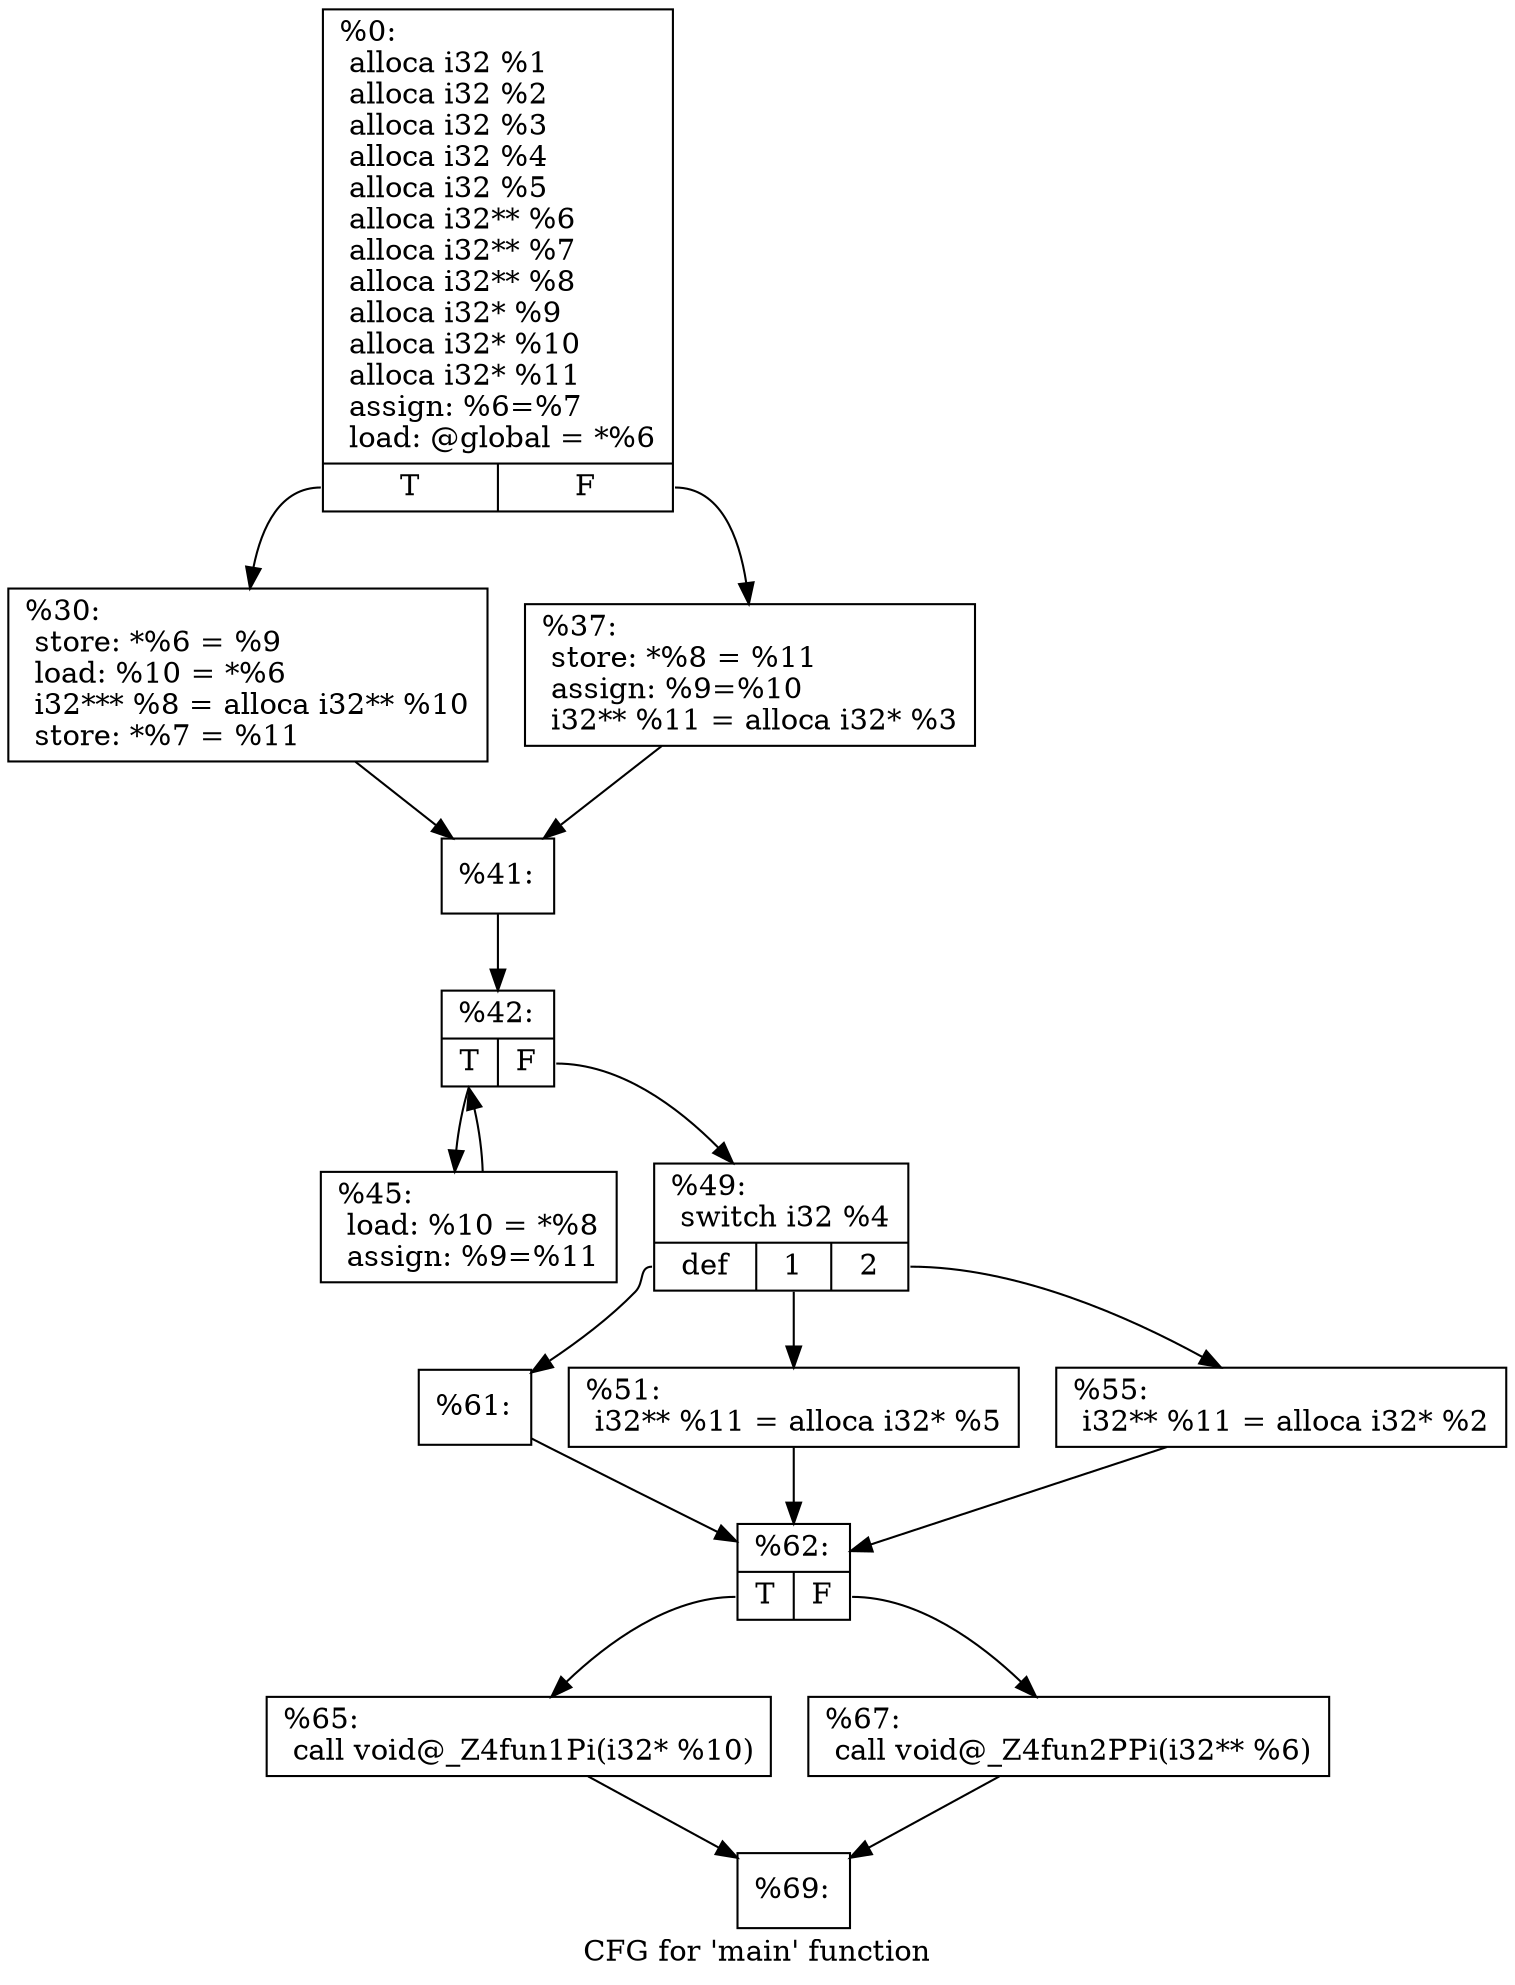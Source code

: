 digraph "CFG for 'main' function" {
	label="CFG for 'main' function";

	Node0x509fa50 [shape=record,label="{%0:\l alloca i32 %1\l alloca i32 %2\l alloca i32 %3\l alloca i32 %4\l alloca i32 %5\l alloca i32** %6\l alloca i32** %7\l alloca i32** %8\l alloca i32* %9\l alloca i32* %10\l alloca i32* %11\l assign: %6=%7\l load: @global = *%6\l |{<s0>T|<s1>F}}"];
	Node0x509fa50:s0 -> Node0x509fcb0;
	Node0x509fa50:s1 -> Node0x50a0d40;
	Node0x509fcb0 [shape=record,label="{%30:\l store: *%6 = %9\l load: %10 = *%6\l i32*** %8 = alloca i32** %10\l store: *%7 = %11\l }"];
	Node0x509fcb0 -> Node0x50a13d0;
	Node0x50a0d40 [shape=record,label="{%37:\l store: *%8 = %11\l assign: %9=%10\l i32** %11 = alloca i32* %3\l }"];
	Node0x50a0d40 -> Node0x50a13d0;
	Node0x50a13d0 [shape=record,label="{%41:\l }"];
	Node0x50a13d0 -> Node0x50a1780;
	Node0x50a1780 [shape=record,label="{%42:\l |{<s0>T|<s1>F}}"];
	Node0x50a1780:s0 -> Node0x50a1900;
	Node0x50a1780:s1 -> Node0x50a1950;
	Node0x50a1900 [shape=record,label="{%45:\l load: %10 = *%8\l assign: %9=%11\l }"];
	Node0x50a1900 -> Node0x50a1780;
	Node0x50a1950 [shape=record,label="{%49:\l switch i32 %4\l |{<s0>def|<s1>1|<s2>2}}"];
	Node0x50a1950:s0 -> Node0x50a1d10;
	Node0x50a1950:s1 -> Node0x50a1d60;
	Node0x50a1950:s2 -> Node0x50a1db0;
	Node0x50a1d60 [shape=record,label="{%51:\l i32** %11 = alloca i32* %5\l }"];
	Node0x50a1d60 -> Node0x50a2160;
	Node0x50a1db0 [shape=record,label="{%55:\l i32** %11 = alloca i32* %2\l }"];
	Node0x50a1db0 -> Node0x50a2160;
	Node0x50a1d10 [shape=record,label="{%61:\l }"];
	Node0x50a1d10 -> Node0x50a2160;
	Node0x50a2160 [shape=record,label="{%62:\l |{<s0>T|<s1>F}}"];
	Node0x50a2160:s0 -> Node0x50a0f20;
	Node0x50a2160:s1 -> Node0x50a0f70;
	Node0x50a0f20 [shape=record,label="{%65:\l call void@_Z4fun1Pi(i32* %10)\l }"];
	Node0x50a0f20 -> Node0x50ba500;
	Node0x50a0f70 [shape=record,label="{%67:\l call void@_Z4fun2PPi(i32** %6)\l }"];
	Node0x50a0f70 -> Node0x50ba500;
	Node0x50ba500 [shape=record,label="{%69:\l }"];
}
